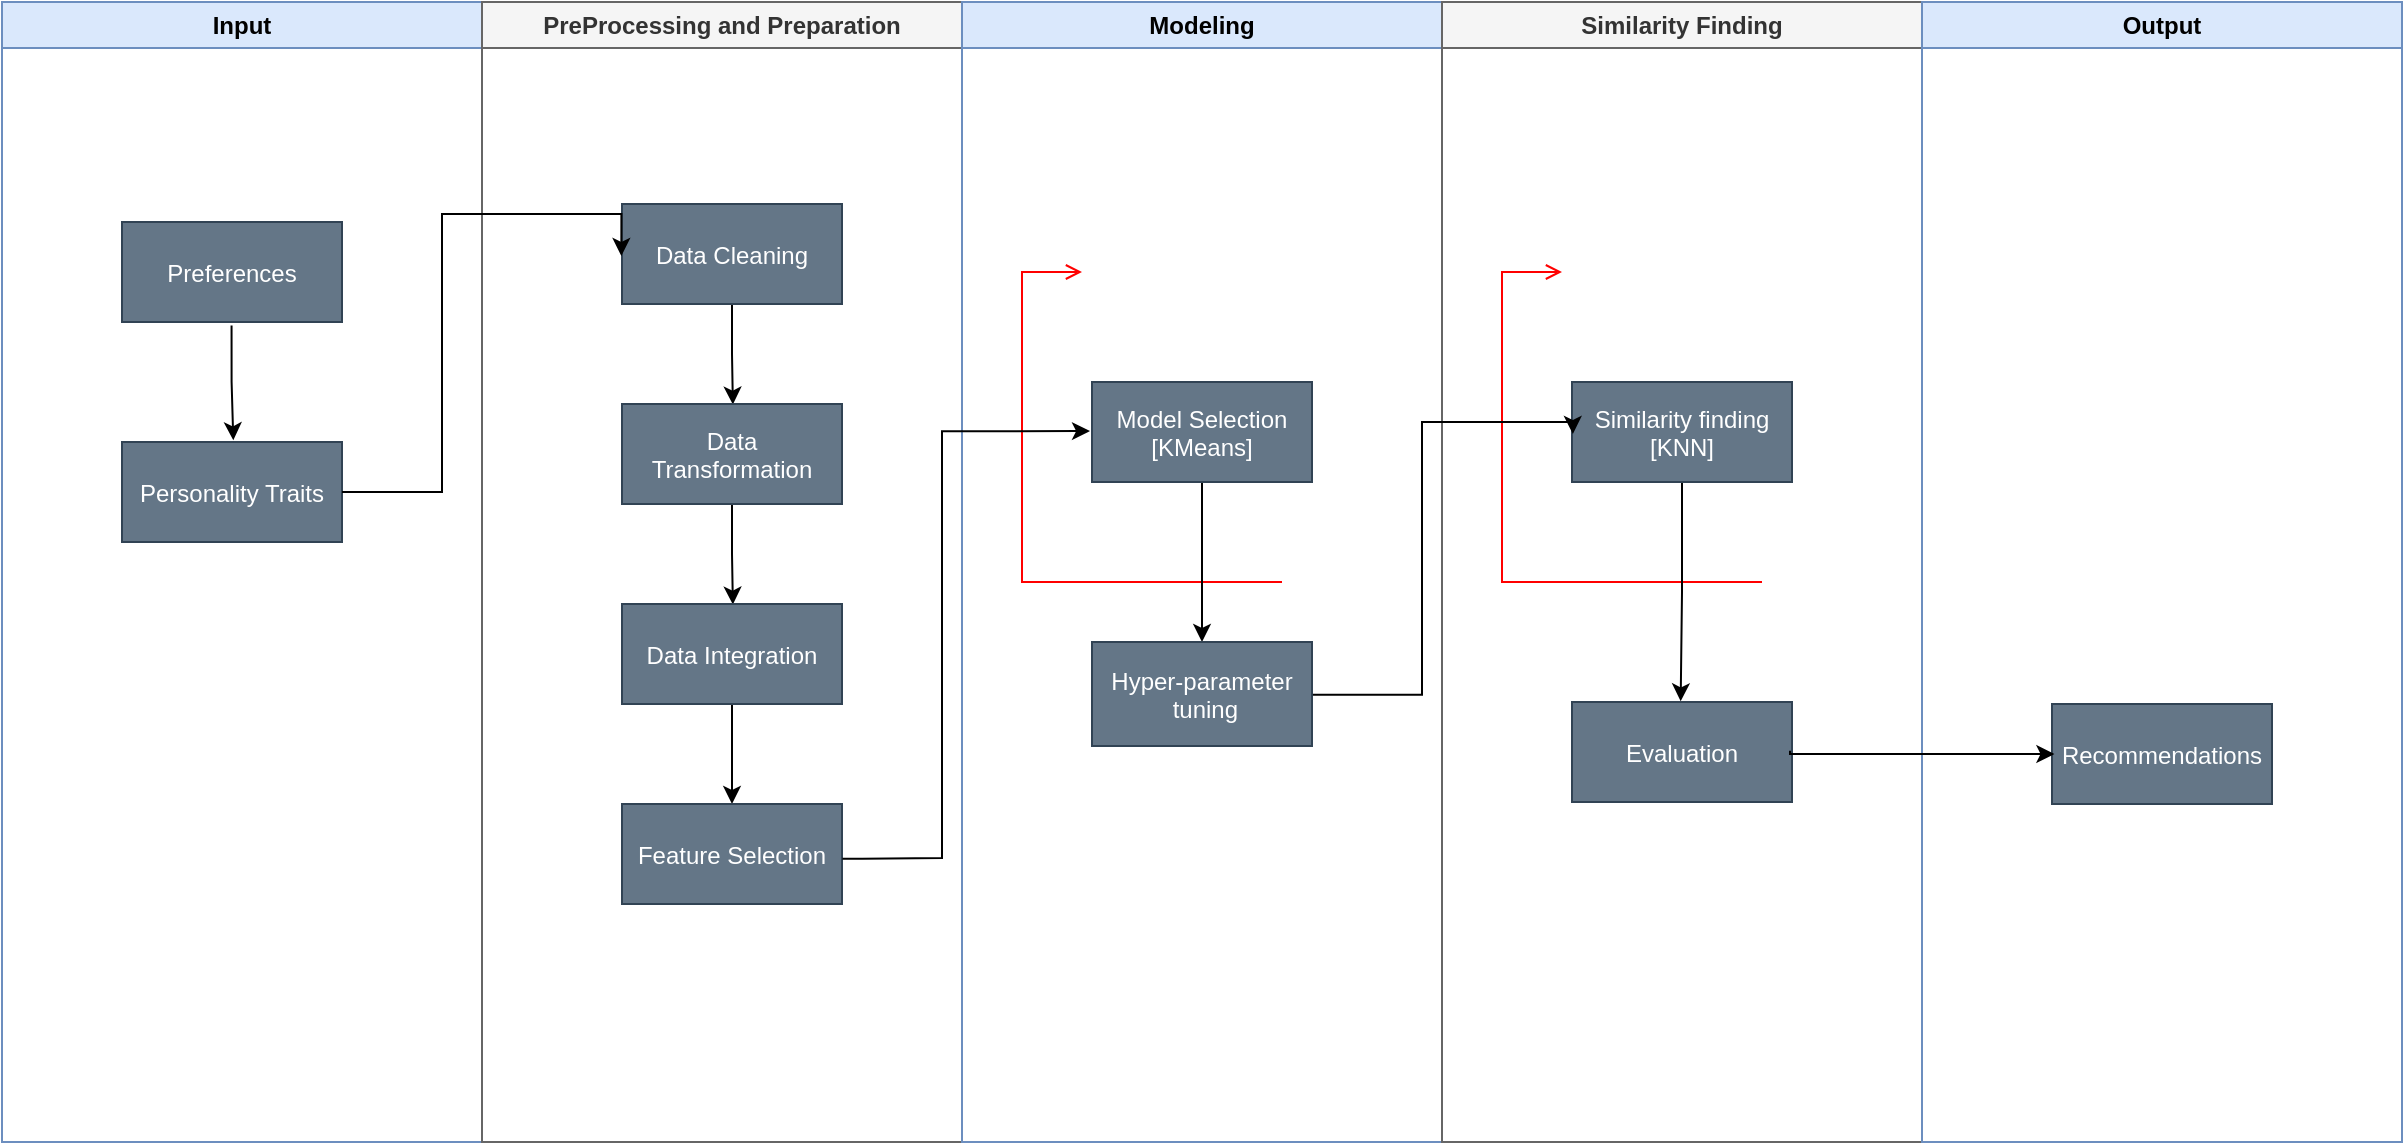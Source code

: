 <mxfile version="20.4.0" type="github">
  <diagram name="Page-1" id="e7e014a7-5840-1c2e-5031-d8a46d1fe8dd">
    <mxGraphModel dx="1837" dy="593" grid="1" gridSize="10" guides="1" tooltips="1" connect="1" arrows="1" fold="1" page="1" pageScale="1" pageWidth="1169" pageHeight="826" background="none" math="0" shadow="0">
      <root>
        <mxCell id="0" />
        <mxCell id="1" parent="0" />
        <mxCell id="OFf25RW6yFHZl1mHxpo5-101" value="Input" style="swimlane;whiteSpace=wrap;fillColor=#dae8fc;strokeColor=#6c8ebf;gradientColor=none;" vertex="1" parent="1">
          <mxGeometry x="-30" y="120" width="240" height="570" as="geometry">
            <mxRectangle x="-30" y="120" width="70" height="30" as="alternateBounds" />
          </mxGeometry>
        </mxCell>
        <mxCell id="OFf25RW6yFHZl1mHxpo5-137" style="edgeStyle=orthogonalEdgeStyle;rounded=0;orthogonalLoop=1;jettySize=auto;html=1;entryX=0.506;entryY=-0.017;entryDx=0;entryDy=0;entryPerimeter=0;exitX=0.498;exitY=1.036;exitDx=0;exitDy=0;exitPerimeter=0;" edge="1" parent="OFf25RW6yFHZl1mHxpo5-101" source="OFf25RW6yFHZl1mHxpo5-104" target="OFf25RW6yFHZl1mHxpo5-105">
          <mxGeometry relative="1" as="geometry" />
        </mxCell>
        <mxCell id="OFf25RW6yFHZl1mHxpo5-104" value="Preferences" style="fillColor=#647687;strokeColor=#314354;fontColor=#ffffff;" vertex="1" parent="OFf25RW6yFHZl1mHxpo5-101">
          <mxGeometry x="60" y="110" width="110" height="50" as="geometry" />
        </mxCell>
        <mxCell id="OFf25RW6yFHZl1mHxpo5-105" value="Personality Traits" style="fillColor=#647687;fontColor=#ffffff;strokeColor=#314354;" vertex="1" parent="OFf25RW6yFHZl1mHxpo5-101">
          <mxGeometry x="60" y="220" width="110" height="50" as="geometry" />
        </mxCell>
        <mxCell id="OFf25RW6yFHZl1mHxpo5-47" value="PreProcessing and Preparation" style="swimlane;whiteSpace=wrap;startSize=23;fillColor=#f5f5f5;fontColor=#333333;strokeColor=#666666;" vertex="1" parent="1">
          <mxGeometry x="210" y="120" width="240" height="570" as="geometry" />
        </mxCell>
        <mxCell id="OFf25RW6yFHZl1mHxpo5-116" style="edgeStyle=orthogonalEdgeStyle;rounded=0;orthogonalLoop=1;jettySize=auto;html=1;entryX=0.504;entryY=0.006;entryDx=0;entryDy=0;entryPerimeter=0;" edge="1" parent="OFf25RW6yFHZl1mHxpo5-47" source="OFf25RW6yFHZl1mHxpo5-110" target="OFf25RW6yFHZl1mHxpo5-111">
          <mxGeometry relative="1" as="geometry" />
        </mxCell>
        <mxCell id="OFf25RW6yFHZl1mHxpo5-110" value="Data Cleaning" style="fillColor=#647687;fontColor=#ffffff;strokeColor=#314354;" vertex="1" parent="OFf25RW6yFHZl1mHxpo5-47">
          <mxGeometry x="70" y="101" width="110" height="50" as="geometry" />
        </mxCell>
        <mxCell id="OFf25RW6yFHZl1mHxpo5-117" style="edgeStyle=orthogonalEdgeStyle;rounded=0;orthogonalLoop=1;jettySize=auto;html=1;entryX=0.504;entryY=0.006;entryDx=0;entryDy=0;entryPerimeter=0;" edge="1" parent="OFf25RW6yFHZl1mHxpo5-47" source="OFf25RW6yFHZl1mHxpo5-111" target="OFf25RW6yFHZl1mHxpo5-112">
          <mxGeometry relative="1" as="geometry" />
        </mxCell>
        <mxCell id="OFf25RW6yFHZl1mHxpo5-111" value="Data &#xa;Transformation" style="fillColor=#647687;fontColor=#ffffff;strokeColor=#314354;" vertex="1" parent="OFf25RW6yFHZl1mHxpo5-47">
          <mxGeometry x="70" y="201" width="110" height="50" as="geometry" />
        </mxCell>
        <mxCell id="OFf25RW6yFHZl1mHxpo5-121" style="edgeStyle=orthogonalEdgeStyle;rounded=0;orthogonalLoop=1;jettySize=auto;html=1;entryX=0.5;entryY=0;entryDx=0;entryDy=0;entryPerimeter=0;" edge="1" parent="OFf25RW6yFHZl1mHxpo5-47" source="OFf25RW6yFHZl1mHxpo5-112" target="OFf25RW6yFHZl1mHxpo5-118">
          <mxGeometry relative="1" as="geometry" />
        </mxCell>
        <mxCell id="OFf25RW6yFHZl1mHxpo5-112" value="Data Integration" style="fillColor=#647687;fontColor=#ffffff;strokeColor=#314354;" vertex="1" parent="OFf25RW6yFHZl1mHxpo5-47">
          <mxGeometry x="70" y="301" width="110" height="50" as="geometry" />
        </mxCell>
        <mxCell id="OFf25RW6yFHZl1mHxpo5-118" value="Feature Selection" style="fillColor=#647687;fontColor=#ffffff;strokeColor=#314354;" vertex="1" parent="OFf25RW6yFHZl1mHxpo5-47">
          <mxGeometry x="70" y="401" width="110" height="50" as="geometry" />
        </mxCell>
        <mxCell id="OFf25RW6yFHZl1mHxpo5-56" value="Modeling" style="swimlane;whiteSpace=wrap;fillColor=#dae8fc;strokeColor=#6c8ebf;" vertex="1" parent="1">
          <mxGeometry x="450" y="120" width="240" height="570" as="geometry" />
        </mxCell>
        <mxCell id="OFf25RW6yFHZl1mHxpo5-64" value="" style="edgeStyle=elbowEdgeStyle;elbow=horizontal;strokeColor=#FF0000;endArrow=open;endFill=1;rounded=0" edge="1" parent="OFf25RW6yFHZl1mHxpo5-56" source="OFf25RW6yFHZl1mHxpo5-62">
          <mxGeometry width="100" height="100" relative="1" as="geometry">
            <mxPoint x="160" y="290" as="sourcePoint" />
            <mxPoint x="60" y="135" as="targetPoint" />
            <Array as="points">
              <mxPoint x="30" y="250" />
            </Array>
          </mxGeometry>
        </mxCell>
        <mxCell id="OFf25RW6yFHZl1mHxpo5-124" style="edgeStyle=orthogonalEdgeStyle;rounded=0;orthogonalLoop=1;jettySize=auto;html=1;" edge="1" parent="OFf25RW6yFHZl1mHxpo5-56" source="OFf25RW6yFHZl1mHxpo5-122" target="OFf25RW6yFHZl1mHxpo5-123">
          <mxGeometry relative="1" as="geometry" />
        </mxCell>
        <mxCell id="OFf25RW6yFHZl1mHxpo5-122" value="Model Selection&#xa;[KMeans]" style="fillColor=#647687;fontColor=#ffffff;strokeColor=#314354;" vertex="1" parent="OFf25RW6yFHZl1mHxpo5-56">
          <mxGeometry x="65" y="190" width="110" height="50" as="geometry" />
        </mxCell>
        <mxCell id="OFf25RW6yFHZl1mHxpo5-123" value="Hyper-parameter&#xa; tuning" style="fillColor=#647687;fontColor=#ffffff;strokeColor=#314354;" vertex="1" parent="OFf25RW6yFHZl1mHxpo5-56">
          <mxGeometry x="65" y="320" width="110" height="52" as="geometry" />
        </mxCell>
        <mxCell id="OFf25RW6yFHZl1mHxpo5-83" value="Similarity Finding" style="swimlane;whiteSpace=wrap;fillColor=#f5f5f5;fontColor=#333333;strokeColor=#666666;" vertex="1" parent="1">
          <mxGeometry x="690" y="120" width="240" height="570" as="geometry" />
        </mxCell>
        <mxCell id="OFf25RW6yFHZl1mHxpo5-91" value="" style="edgeStyle=elbowEdgeStyle;elbow=horizontal;strokeColor=#FF0000;endArrow=open;endFill=1;rounded=0" edge="1" parent="OFf25RW6yFHZl1mHxpo5-83" source="OFf25RW6yFHZl1mHxpo5-89">
          <mxGeometry width="100" height="100" relative="1" as="geometry">
            <mxPoint x="160" y="290" as="sourcePoint" />
            <mxPoint x="60" y="135" as="targetPoint" />
            <Array as="points">
              <mxPoint x="30" y="250" />
            </Array>
          </mxGeometry>
        </mxCell>
        <mxCell id="OFf25RW6yFHZl1mHxpo5-132" style="edgeStyle=orthogonalEdgeStyle;rounded=0;orthogonalLoop=1;jettySize=auto;html=1;entryX=0.494;entryY=-0.007;entryDx=0;entryDy=0;entryPerimeter=0;" edge="1" parent="OFf25RW6yFHZl1mHxpo5-83" source="OFf25RW6yFHZl1mHxpo5-126" target="OFf25RW6yFHZl1mHxpo5-131">
          <mxGeometry relative="1" as="geometry" />
        </mxCell>
        <mxCell id="OFf25RW6yFHZl1mHxpo5-126" value="Similarity finding&#xa;[KNN]" style="fillColor=#647687;fontColor=#ffffff;strokeColor=#314354;" vertex="1" parent="OFf25RW6yFHZl1mHxpo5-83">
          <mxGeometry x="65" y="190" width="110" height="50" as="geometry" />
        </mxCell>
        <mxCell id="OFf25RW6yFHZl1mHxpo5-131" value="Evaluation" style="fillColor=#647687;fontColor=#ffffff;strokeColor=#314354;" vertex="1" parent="OFf25RW6yFHZl1mHxpo5-83">
          <mxGeometry x="65" y="350" width="110" height="50" as="geometry" />
        </mxCell>
        <mxCell id="OFf25RW6yFHZl1mHxpo5-92" value="Output" style="swimlane;whiteSpace=wrap;fillColor=#dae8fc;strokeColor=#6c8ebf;" vertex="1" parent="1">
          <mxGeometry x="930" y="120" width="240" height="570" as="geometry" />
        </mxCell>
        <mxCell id="OFf25RW6yFHZl1mHxpo5-133" value="Recommendations" style="fillColor=#647687;fontColor=#ffffff;strokeColor=#314354;" vertex="1" parent="OFf25RW6yFHZl1mHxpo5-92">
          <mxGeometry x="65" y="351" width="110" height="50" as="geometry" />
        </mxCell>
        <mxCell id="OFf25RW6yFHZl1mHxpo5-115" style="edgeStyle=orthogonalEdgeStyle;rounded=0;orthogonalLoop=1;jettySize=auto;html=1;entryX=-0.003;entryY=0.52;entryDx=0;entryDy=0;entryPerimeter=0;" edge="1" parent="1" target="OFf25RW6yFHZl1mHxpo5-110">
          <mxGeometry relative="1" as="geometry">
            <mxPoint x="140" y="365" as="sourcePoint" />
            <Array as="points">
              <mxPoint x="190" y="365" />
              <mxPoint x="190" y="226" />
            </Array>
          </mxGeometry>
        </mxCell>
        <mxCell id="OFf25RW6yFHZl1mHxpo5-125" style="edgeStyle=orthogonalEdgeStyle;rounded=0;orthogonalLoop=1;jettySize=auto;html=1;entryX=-0.009;entryY=0.491;entryDx=0;entryDy=0;entryPerimeter=0;exitX=1.002;exitY=0.547;exitDx=0;exitDy=0;exitPerimeter=0;" edge="1" parent="1" source="OFf25RW6yFHZl1mHxpo5-118" target="OFf25RW6yFHZl1mHxpo5-122">
          <mxGeometry relative="1" as="geometry">
            <Array as="points">
              <mxPoint x="400" y="548" />
              <mxPoint x="440" y="548" />
              <mxPoint x="440" y="335" />
            </Array>
          </mxGeometry>
        </mxCell>
        <mxCell id="OFf25RW6yFHZl1mHxpo5-127" style="edgeStyle=orthogonalEdgeStyle;rounded=0;orthogonalLoop=1;jettySize=auto;html=1;entryX=0.004;entryY=0.52;entryDx=0;entryDy=0;entryPerimeter=0;exitX=1.004;exitY=0.508;exitDx=0;exitDy=0;exitPerimeter=0;" edge="1" parent="1" source="OFf25RW6yFHZl1mHxpo5-123" target="OFf25RW6yFHZl1mHxpo5-126">
          <mxGeometry relative="1" as="geometry">
            <Array as="points">
              <mxPoint x="680" y="466" />
              <mxPoint x="680" y="330" />
              <mxPoint x="755" y="330" />
            </Array>
          </mxGeometry>
        </mxCell>
        <mxCell id="OFf25RW6yFHZl1mHxpo5-135" style="edgeStyle=orthogonalEdgeStyle;rounded=0;orthogonalLoop=1;jettySize=auto;html=1;entryX=0.011;entryY=0.5;entryDx=0;entryDy=0;entryPerimeter=0;exitX=0.991;exitY=0.487;exitDx=0;exitDy=0;exitPerimeter=0;" edge="1" parent="1" source="OFf25RW6yFHZl1mHxpo5-131" target="OFf25RW6yFHZl1mHxpo5-133">
          <mxGeometry relative="1" as="geometry">
            <Array as="points">
              <mxPoint x="864" y="496" />
            </Array>
          </mxGeometry>
        </mxCell>
      </root>
    </mxGraphModel>
  </diagram>
</mxfile>
